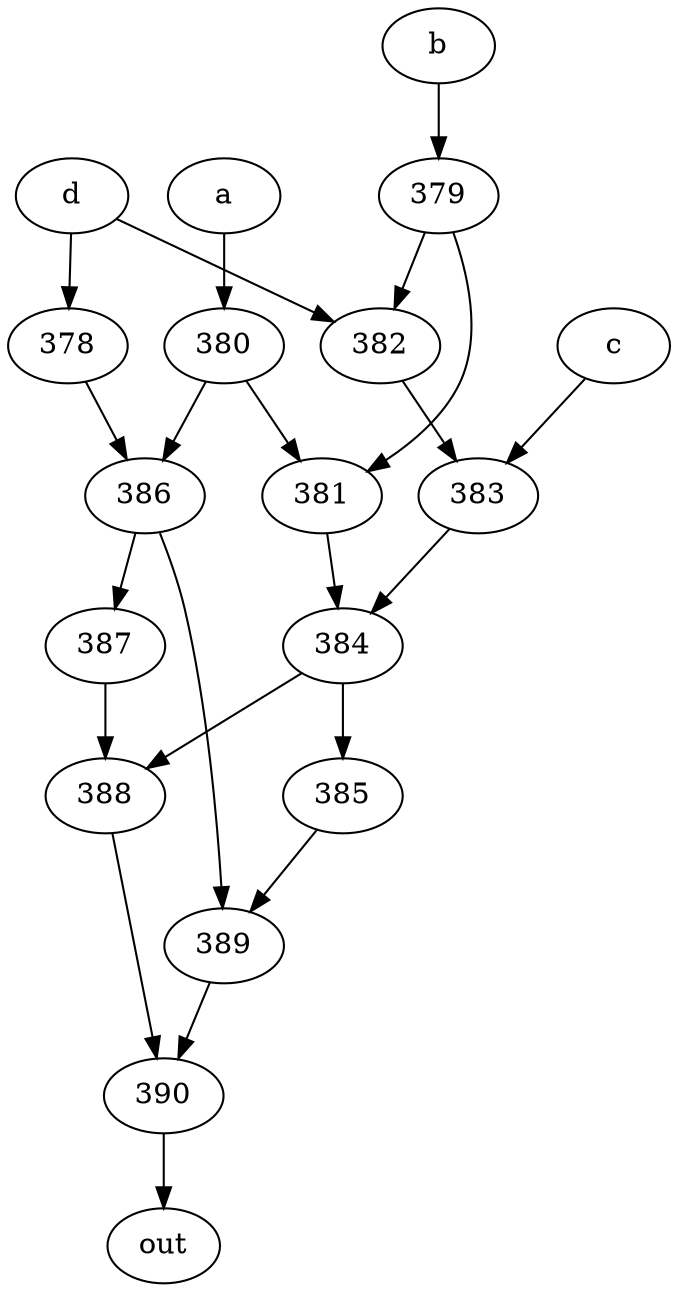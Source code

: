 strict digraph "" {
	390 -> out;
	a -> 380;
	380 -> 381;
	380 -> 386;
	381 -> 384;
	386 -> 387;
	386 -> 389;
	b -> 379;
	379 -> 381;
	379 -> 382;
	382 -> 383;
	c -> 383;
	383 -> 384;
	384 -> 385;
	384 -> 388;
	d -> 382;
	d -> 378;
	378 -> 386;
	387 -> 388;
	389 -> 390;
	385 -> 389;
	388 -> 390;
}
